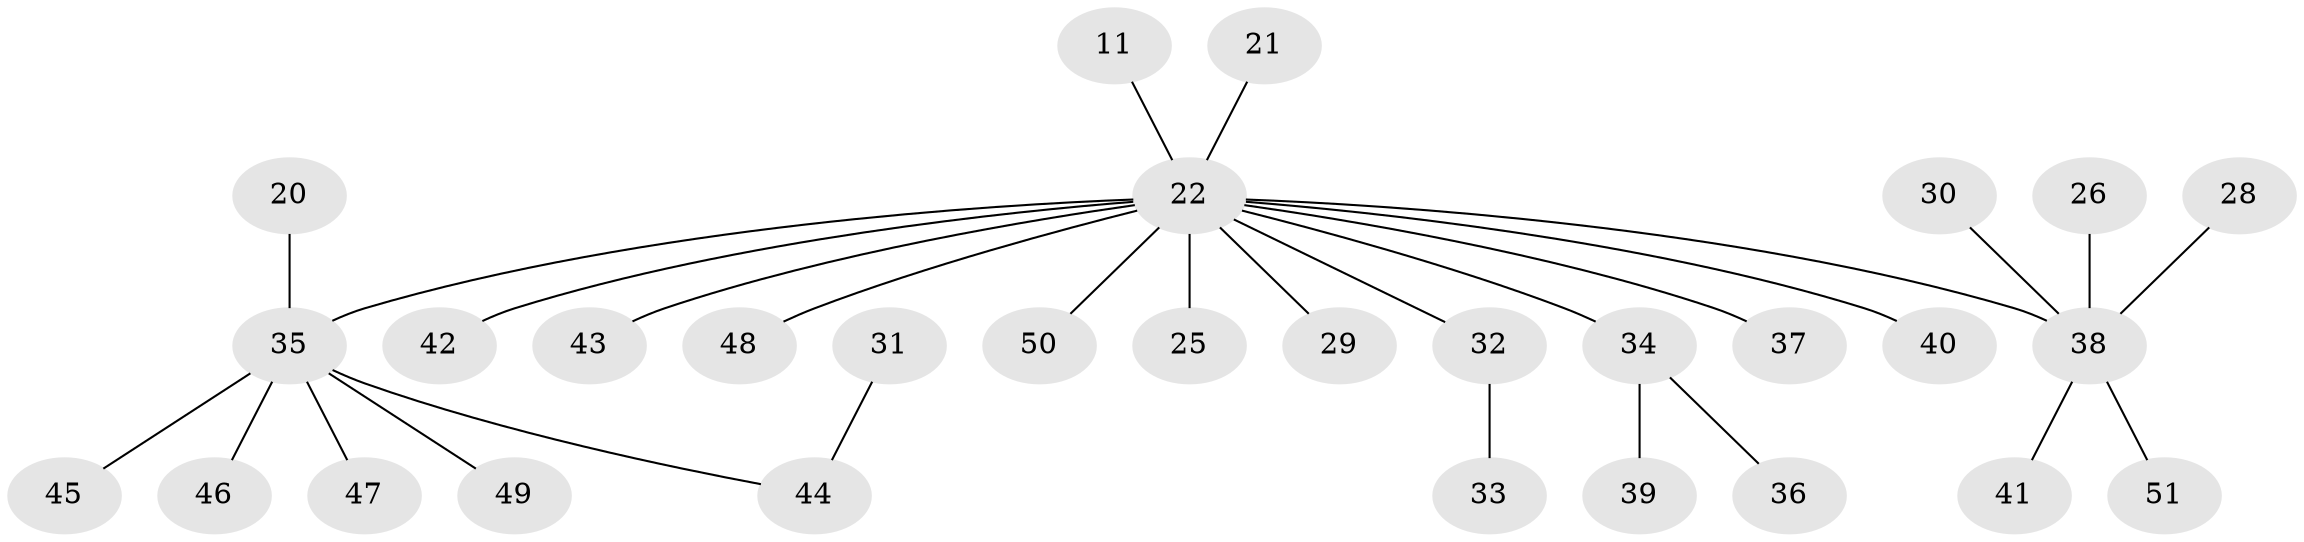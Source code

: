 // original degree distribution, {5: 0.0392156862745098, 11: 0.0196078431372549, 6: 0.0196078431372549, 2: 0.11764705882352941, 10: 0.0196078431372549, 1: 0.6862745098039216, 4: 0.058823529411764705, 3: 0.0392156862745098}
// Generated by graph-tools (version 1.1) at 2025/50/03/04/25 21:50:16]
// undirected, 30 vertices, 29 edges
graph export_dot {
graph [start="1"]
  node [color=gray90,style=filled];
  11;
  20;
  21;
  22 [super="+9+1"];
  25;
  26 [super="+10"];
  28;
  29;
  30;
  31;
  32 [super="+23+27"];
  33 [super="+17"];
  34 [super="+5+24"];
  35 [super="+3+13"];
  36;
  37;
  38 [super="+7+8+16+19"];
  39;
  40;
  41;
  42;
  43;
  44 [super="+18"];
  45;
  46;
  47 [super="+6"];
  48 [super="+14"];
  49;
  50;
  51;
  11 -- 22;
  20 -- 35;
  21 -- 22;
  22 -- 29;
  22 -- 37;
  22 -- 40;
  22 -- 35 [weight=2];
  22 -- 42;
  22 -- 43;
  22 -- 25;
  22 -- 50;
  22 -- 34;
  22 -- 38;
  22 -- 48;
  22 -- 32;
  26 -- 38;
  28 -- 38;
  30 -- 38;
  31 -- 44;
  32 -- 33;
  34 -- 36;
  34 -- 39;
  35 -- 49;
  35 -- 45;
  35 -- 46;
  35 -- 44;
  35 -- 47;
  38 -- 41;
  38 -- 51;
}
